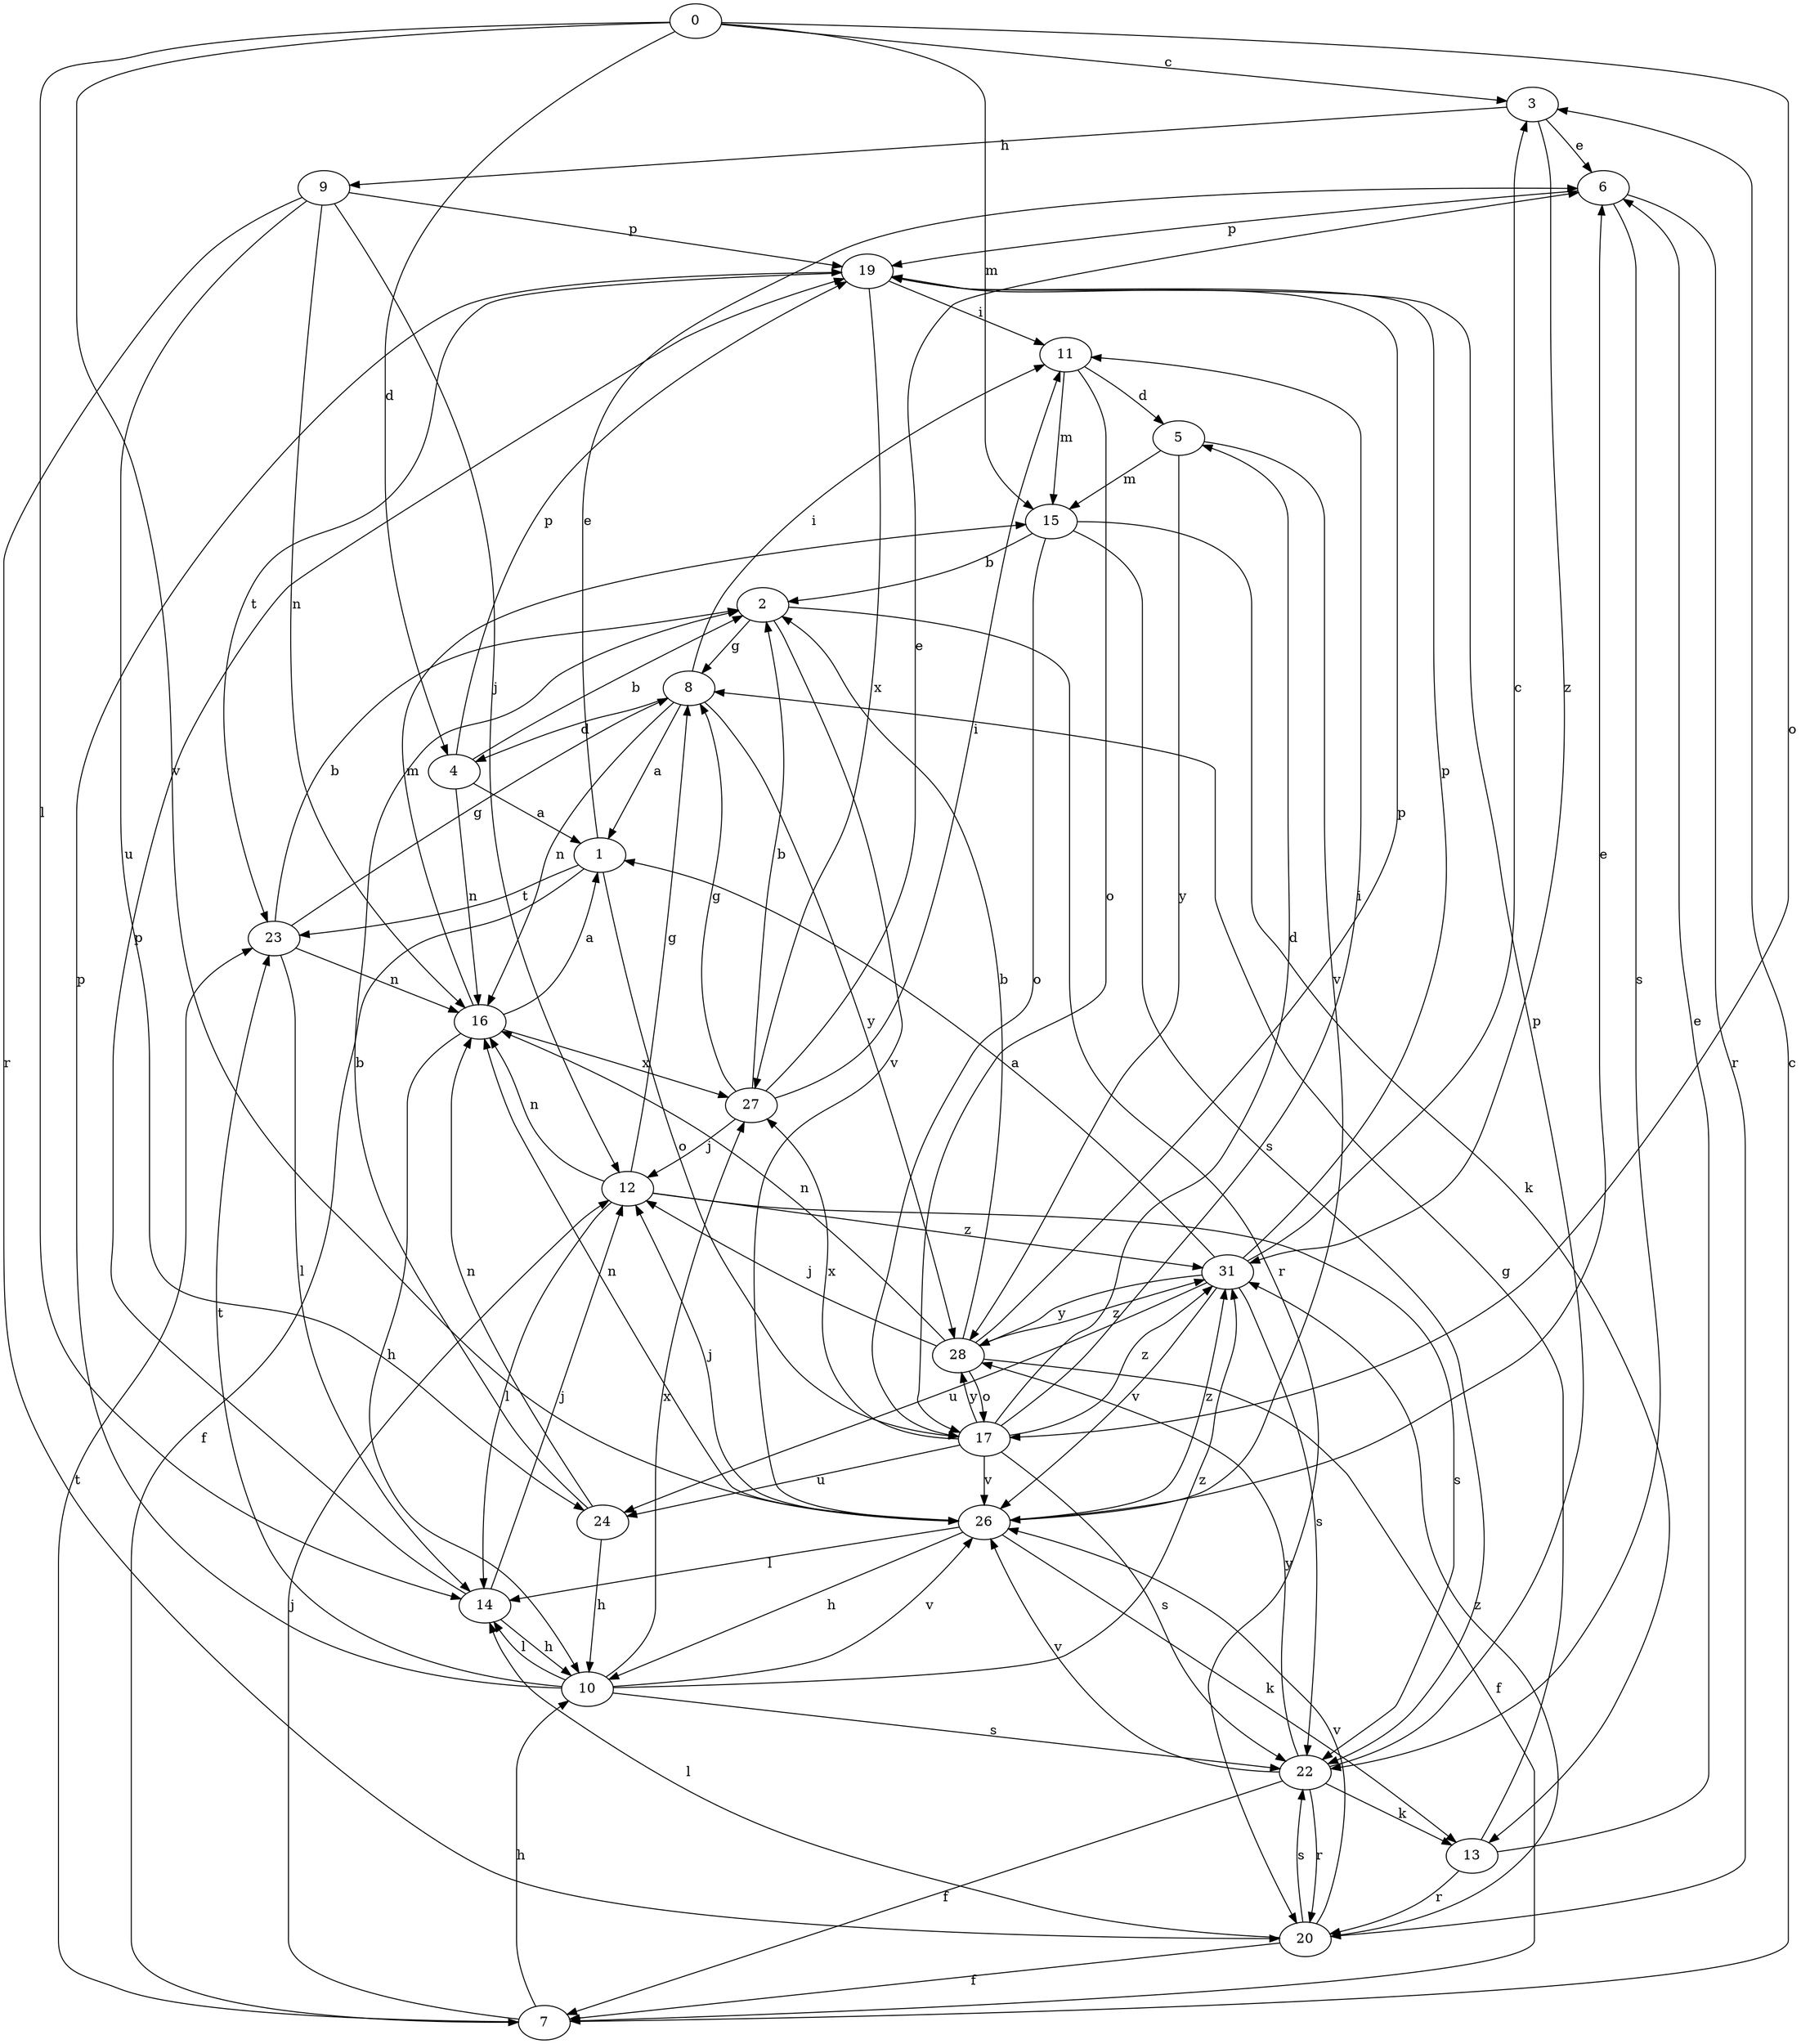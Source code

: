 strict digraph  {
0;
1;
2;
3;
4;
5;
6;
7;
8;
9;
10;
11;
12;
13;
14;
15;
16;
17;
19;
20;
22;
23;
24;
26;
27;
28;
31;
0 -> 3  [label=c];
0 -> 4  [label=d];
0 -> 14  [label=l];
0 -> 15  [label=m];
0 -> 17  [label=o];
0 -> 26  [label=v];
1 -> 6  [label=e];
1 -> 7  [label=f];
1 -> 17  [label=o];
1 -> 23  [label=t];
2 -> 8  [label=g];
2 -> 20  [label=r];
2 -> 26  [label=v];
3 -> 6  [label=e];
3 -> 9  [label=h];
3 -> 31  [label=z];
4 -> 1  [label=a];
4 -> 2  [label=b];
4 -> 16  [label=n];
4 -> 19  [label=p];
5 -> 15  [label=m];
5 -> 26  [label=v];
5 -> 28  [label=y];
6 -> 19  [label=p];
6 -> 20  [label=r];
6 -> 22  [label=s];
7 -> 3  [label=c];
7 -> 10  [label=h];
7 -> 12  [label=j];
7 -> 23  [label=t];
8 -> 1  [label=a];
8 -> 4  [label=d];
8 -> 11  [label=i];
8 -> 16  [label=n];
8 -> 28  [label=y];
9 -> 12  [label=j];
9 -> 16  [label=n];
9 -> 19  [label=p];
9 -> 20  [label=r];
9 -> 24  [label=u];
10 -> 14  [label=l];
10 -> 19  [label=p];
10 -> 22  [label=s];
10 -> 23  [label=t];
10 -> 26  [label=v];
10 -> 27  [label=x];
10 -> 31  [label=z];
11 -> 5  [label=d];
11 -> 15  [label=m];
11 -> 17  [label=o];
12 -> 8  [label=g];
12 -> 14  [label=l];
12 -> 16  [label=n];
12 -> 22  [label=s];
12 -> 31  [label=z];
13 -> 6  [label=e];
13 -> 8  [label=g];
13 -> 20  [label=r];
14 -> 10  [label=h];
14 -> 12  [label=j];
14 -> 19  [label=p];
15 -> 2  [label=b];
15 -> 13  [label=k];
15 -> 17  [label=o];
15 -> 22  [label=s];
16 -> 1  [label=a];
16 -> 10  [label=h];
16 -> 15  [label=m];
16 -> 27  [label=x];
17 -> 5  [label=d];
17 -> 11  [label=i];
17 -> 22  [label=s];
17 -> 24  [label=u];
17 -> 26  [label=v];
17 -> 27  [label=x];
17 -> 28  [label=y];
17 -> 31  [label=z];
19 -> 11  [label=i];
19 -> 23  [label=t];
19 -> 27  [label=x];
20 -> 7  [label=f];
20 -> 14  [label=l];
20 -> 22  [label=s];
20 -> 26  [label=v];
20 -> 31  [label=z];
22 -> 7  [label=f];
22 -> 13  [label=k];
22 -> 19  [label=p];
22 -> 20  [label=r];
22 -> 26  [label=v];
22 -> 28  [label=y];
23 -> 2  [label=b];
23 -> 8  [label=g];
23 -> 14  [label=l];
23 -> 16  [label=n];
24 -> 2  [label=b];
24 -> 10  [label=h];
24 -> 16  [label=n];
26 -> 6  [label=e];
26 -> 10  [label=h];
26 -> 12  [label=j];
26 -> 13  [label=k];
26 -> 14  [label=l];
26 -> 16  [label=n];
26 -> 31  [label=z];
27 -> 2  [label=b];
27 -> 6  [label=e];
27 -> 8  [label=g];
27 -> 11  [label=i];
27 -> 12  [label=j];
28 -> 2  [label=b];
28 -> 7  [label=f];
28 -> 12  [label=j];
28 -> 16  [label=n];
28 -> 17  [label=o];
28 -> 19  [label=p];
28 -> 31  [label=z];
31 -> 1  [label=a];
31 -> 3  [label=c];
31 -> 19  [label=p];
31 -> 22  [label=s];
31 -> 24  [label=u];
31 -> 26  [label=v];
31 -> 28  [label=y];
}
